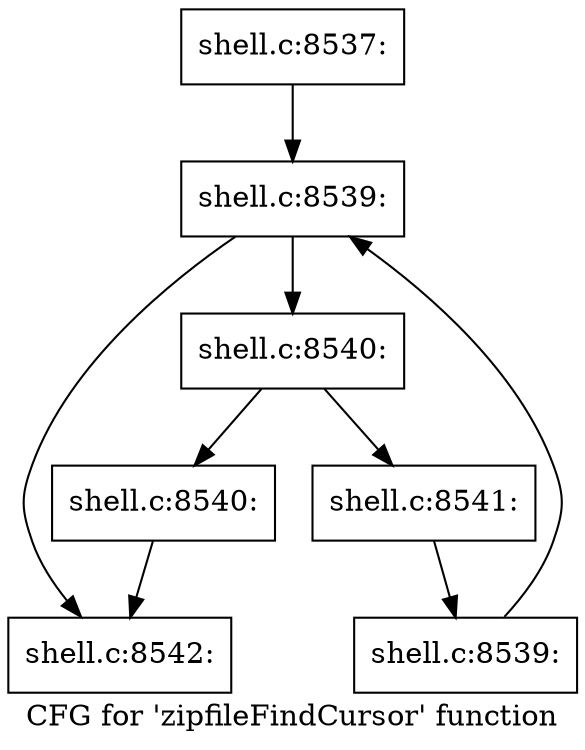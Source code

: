 digraph "CFG for 'zipfileFindCursor' function" {
	label="CFG for 'zipfileFindCursor' function";

	Node0x560276bad2a0 [shape=record,label="{shell.c:8537:}"];
	Node0x560276bad2a0 -> Node0x560276bb4350;
	Node0x560276bb4350 [shape=record,label="{shell.c:8539:}"];
	Node0x560276bb4350 -> Node0x560276bb4570;
	Node0x560276bb4350 -> Node0x560276bb3870;
	Node0x560276bb4570 [shape=record,label="{shell.c:8540:}"];
	Node0x560276bb4570 -> Node0x560276bb48b0;
	Node0x560276bb4570 -> Node0x560276bb4900;
	Node0x560276bb48b0 [shape=record,label="{shell.c:8540:}"];
	Node0x560276bb48b0 -> Node0x560276bb3870;
	Node0x560276bb4900 [shape=record,label="{shell.c:8541:}"];
	Node0x560276bb4900 -> Node0x560276bb44e0;
	Node0x560276bb44e0 [shape=record,label="{shell.c:8539:}"];
	Node0x560276bb44e0 -> Node0x560276bb4350;
	Node0x560276bb3870 [shape=record,label="{shell.c:8542:}"];
}
